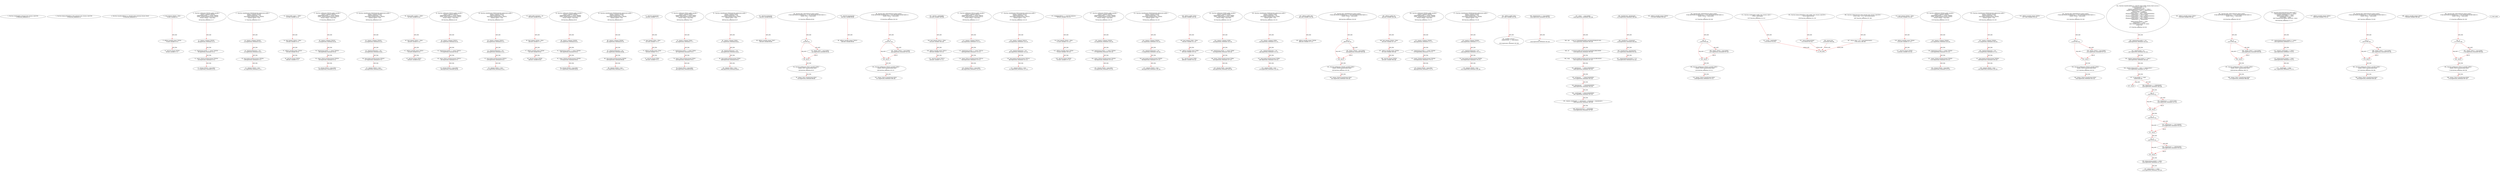 digraph  {
15 [label="2_ function totalSupply() external view returns (uint256);\n15-function_definition-3-3", method="totalSupply()", type_label=function_definition];
23 [label="3_ function balanceOf(address who) external view returns (uint256);\n23-function_definition-4-4", method="balanceOf(address who)", type_label=function_definition];
35 [label="4_ function transfer(address to, uint256 value) external returns (bool);\n35-function_definition-5-5", method="transfer(address to,uint256 value)", type_label=function_definition];
70 [label="8_ bool claimed_TOD26 = false;\n70-new_variable-9-9", method="", type_label=new_variable];
76 [label="9_ address payable owner_TOD26;\n76-new_variable-10-10", method="", type_label=new_variable];
80 [label="10_ uint256 reward_TOD26;\n80-new_variable-11-11", method="", type_label=new_variable];
84 [label="11_ function setReward_TOD26() public payable {\n        require (!claimed_TOD26);\n        require(msg.sender == owner_TOD26);\n        owner_TOD26.transfer(reward_TOD26);\n        reward_TOD26 = msg.value;\n    }\n84-function_definition-12-17", method="setReward_TOD26()", type_label=function_definition];
89 [label="12_ require (!claimed_TOD26);\n89-expression_statement-13-13", method="setReward_TOD26()", type_label=expression_statement];
95 [label="13_ require(msg.sender == owner_TOD26);\n95-expression_statement-14-14", method="setReward_TOD26()", type_label=expression_statement];
104 [label="14_ owner_TOD26.transfer(reward_TOD26);\n104-expression_statement-15-15", method="setReward_TOD26()", type_label=expression_statement];
111 [label="15_ reward_TOD26 = msg.value;\n111-expression_statement-16-16", method="setReward_TOD26()", type_label=expression_statement];
117 [label="17_ function claimReward_TOD26(uint256 submission) public {\n        require (!claimed_TOD26);\n        require(submission < 10);\n        msg.sender.transfer(reward_TOD26);\n        claimed_TOD26 = true;\n    }\n117-function_definition-18-23", method="claimReward_TOD26(uint256 submission)", type_label=function_definition];
125 [label="18_ require (!claimed_TOD26);\n125-expression_statement-19-19", method="claimReward_TOD26(uint256 submission)", type_label=expression_statement];
131 [label="19_ require(submission < 10);\n131-expression_statement-20-20", method="claimReward_TOD26(uint256 submission)", type_label=expression_statement];
138 [label="20_ msg.sender.transfer(reward_TOD26);\n138-expression_statement-21-21", method="claimReward_TOD26(uint256 submission)", type_label=expression_statement];
147 [label="21_ claimed_TOD26 = true;\n147-expression_statement-22-22", method="claimReward_TOD26(uint256 submission)", type_label=expression_statement];
152 [label="23_ string public name = \"PHO\";\n152-new_variable-24-24", method="", type_label=new_variable];
159 [label="24_ bool claimed_TOD20 = false;\n159-new_variable-25-25", method="", type_label=new_variable];
165 [label="25_ address payable owner_TOD20;\n165-new_variable-26-26", method="", type_label=new_variable];
169 [label="26_ uint256 reward_TOD20;\n169-new_variable-27-27", method="", type_label=new_variable];
173 [label="27_ function setReward_TOD20() public payable {\n        require (!claimed_TOD20);\n        require(msg.sender == owner_TOD20);\n        owner_TOD20.transfer(reward_TOD20);\n        reward_TOD20 = msg.value;\n    }\n173-function_definition-28-33", method="setReward_TOD20()", type_label=function_definition];
178 [label="28_ require (!claimed_TOD20);\n178-expression_statement-29-29", method="setReward_TOD20()", type_label=expression_statement];
184 [label="29_ require(msg.sender == owner_TOD20);\n184-expression_statement-30-30", method="setReward_TOD20()", type_label=expression_statement];
193 [label="30_ owner_TOD20.transfer(reward_TOD20);\n193-expression_statement-31-31", method="setReward_TOD20()", type_label=expression_statement];
200 [label="31_ reward_TOD20 = msg.value;\n200-expression_statement-32-32", method="setReward_TOD20()", type_label=expression_statement];
206 [label="33_ function claimReward_TOD20(uint256 submission) public {\n        require (!claimed_TOD20);\n        require(submission < 10);\n        msg.sender.transfer(reward_TOD20);\n        claimed_TOD20 = true;\n    }\n206-function_definition-34-39", method="claimReward_TOD20(uint256 submission)", type_label=function_definition];
214 [label="34_ require (!claimed_TOD20);\n214-expression_statement-35-35", method="claimReward_TOD20(uint256 submission)", type_label=expression_statement];
220 [label="35_ require(submission < 10);\n220-expression_statement-36-36", method="claimReward_TOD20(uint256 submission)", type_label=expression_statement];
227 [label="36_ msg.sender.transfer(reward_TOD20);\n227-expression_statement-37-37", method="claimReward_TOD20(uint256 submission)", type_label=expression_statement];
236 [label="37_ claimed_TOD20 = true;\n236-expression_statement-38-38", method="claimReward_TOD20(uint256 submission)", type_label=expression_statement];
241 [label="39_ string public symbol = \"PHO\";\n241-new_variable-40-40", method="", type_label=new_variable];
248 [label="40_ bool claimed_TOD32 = false;\n248-new_variable-41-41", method="", type_label=new_variable];
254 [label="41_ address payable owner_TOD32;\n254-new_variable-42-42", method="", type_label=new_variable];
258 [label="42_ uint256 reward_TOD32;\n258-new_variable-43-43", method="", type_label=new_variable];
262 [label="43_ function setReward_TOD32() public payable {\n        require (!claimed_TOD32);\n        require(msg.sender == owner_TOD32);\n        owner_TOD32.transfer(reward_TOD32);\n        reward_TOD32 = msg.value;\n    }\n262-function_definition-44-49", method="setReward_TOD32()", type_label=function_definition];
267 [label="44_ require (!claimed_TOD32);\n267-expression_statement-45-45", method="setReward_TOD32()", type_label=expression_statement];
273 [label="45_ require(msg.sender == owner_TOD32);\n273-expression_statement-46-46", method="setReward_TOD32()", type_label=expression_statement];
282 [label="46_ owner_TOD32.transfer(reward_TOD32);\n282-expression_statement-47-47", method="setReward_TOD32()", type_label=expression_statement];
289 [label="47_ reward_TOD32 = msg.value;\n289-expression_statement-48-48", method="setReward_TOD32()", type_label=expression_statement];
295 [label="49_ function claimReward_TOD32(uint256 submission) public {\n        require (!claimed_TOD32);\n        require(submission < 10);\n        msg.sender.transfer(reward_TOD32);\n        claimed_TOD32 = true;\n    }\n295-function_definition-50-55", method="claimReward_TOD32(uint256 submission)", type_label=function_definition];
303 [label="50_ require (!claimed_TOD32);\n303-expression_statement-51-51", method="claimReward_TOD32(uint256 submission)", type_label=expression_statement];
309 [label="51_ require(submission < 10);\n309-expression_statement-52-52", method="claimReward_TOD32(uint256 submission)", type_label=expression_statement];
316 [label="52_ msg.sender.transfer(reward_TOD32);\n316-expression_statement-53-53", method="claimReward_TOD32(uint256 submission)", type_label=expression_statement];
325 [label="53_ claimed_TOD32 = true;\n325-expression_statement-54-54", method="claimReward_TOD32(uint256 submission)", type_label=expression_statement];
330 [label="55_ uint8 public decimals = 18;\n330-new_variable-56-56", method="", type_label=new_variable];
336 [label="56_ bool claimed_TOD38 = false;\n336-new_variable-57-57", method="", type_label=new_variable];
342 [label="57_ address payable owner_TOD38;\n342-new_variable-58-58", method="", type_label=new_variable];
346 [label="58_ uint256 reward_TOD38;\n346-new_variable-59-59", method="", type_label=new_variable];
350 [label="59_ function setReward_TOD38() public payable {\n        require (!claimed_TOD38);\n        require(msg.sender == owner_TOD38);\n        owner_TOD38.transfer(reward_TOD38);\n        reward_TOD38 = msg.value;\n    }\n350-function_definition-60-65", method="setReward_TOD38()", type_label=function_definition];
355 [label="60_ require (!claimed_TOD38);\n355-expression_statement-61-61", method="setReward_TOD38()", type_label=expression_statement];
361 [label="61_ require(msg.sender == owner_TOD38);\n361-expression_statement-62-62", method="setReward_TOD38()", type_label=expression_statement];
370 [label="62_ owner_TOD38.transfer(reward_TOD38);\n370-expression_statement-63-63", method="setReward_TOD38()", type_label=expression_statement];
377 [label="63_ reward_TOD38 = msg.value;\n377-expression_statement-64-64", method="setReward_TOD38()", type_label=expression_statement];
383 [label="65_ function claimReward_TOD38(uint256 submission) public {\n        require (!claimed_TOD38);\n        require(submission < 10);\n        msg.sender.transfer(reward_TOD38);\n        claimed_TOD38 = true;\n    }\n383-function_definition-66-71", method="claimReward_TOD38(uint256 submission)", type_label=function_definition];
391 [label="66_ require (!claimed_TOD38);\n391-expression_statement-67-67", method="claimReward_TOD38(uint256 submission)", type_label=expression_statement];
397 [label="67_ require(submission < 10);\n397-expression_statement-68-68", method="claimReward_TOD38(uint256 submission)", type_label=expression_statement];
404 [label="68_ msg.sender.transfer(reward_TOD38);\n404-expression_statement-69-69", method="claimReward_TOD38(uint256 submission)", type_label=expression_statement];
413 [label="69_ claimed_TOD38 = true;\n413-expression_statement-70-70", method="claimReward_TOD38(uint256 submission)", type_label=expression_statement];
418 [label="71_ uint256 saleAmount;\n418-new_variable-72-72", method="", type_label=new_variable];
422 [label="72_ bool claimed_TOD4 = false;\n422-new_variable-73-73", method="", type_label=new_variable];
428 [label="73_ address payable owner_TOD4;\n428-new_variable-74-74", method="", type_label=new_variable];
432 [label="74_ uint256 reward_TOD4;\n432-new_variable-75-75", method="", type_label=new_variable];
436 [label="75_ function setReward_TOD4() public payable {\n        require (!claimed_TOD4);\n        require(msg.sender == owner_TOD4);\n        owner_TOD4.transfer(reward_TOD4);\n        reward_TOD4 = msg.value;\n    }\n436-function_definition-76-81", method="setReward_TOD4()", type_label=function_definition];
441 [label="76_ require (!claimed_TOD4);\n441-expression_statement-77-77", method="setReward_TOD4()", type_label=expression_statement];
447 [label="77_ require(msg.sender == owner_TOD4);\n447-expression_statement-78-78", method="setReward_TOD4()", type_label=expression_statement];
456 [label="78_ owner_TOD4.transfer(reward_TOD4);\n456-expression_statement-79-79", method="setReward_TOD4()", type_label=expression_statement];
463 [label="79_ reward_TOD4 = msg.value;\n463-expression_statement-80-80", method="setReward_TOD4()", type_label=expression_statement];
469 [label="81_ function claimReward_TOD4(uint256 submission) public {\n        require (!claimed_TOD4);\n        require(submission < 10);\n        msg.sender.transfer(reward_TOD4);\n        claimed_TOD4 = true;\n    }\n469-function_definition-82-87", method="claimReward_TOD4(uint256 submission)", type_label=function_definition];
477 [label="82_ require (!claimed_TOD4);\n477-expression_statement-83-83", method="claimReward_TOD4(uint256 submission)", type_label=expression_statement];
483 [label="83_ require(submission < 10);\n483-expression_statement-84-84", method="claimReward_TOD4(uint256 submission)", type_label=expression_statement];
490 [label="84_ msg.sender.transfer(reward_TOD4);\n490-expression_statement-85-85", method="claimReward_TOD4(uint256 submission)", type_label=expression_statement];
499 [label="85_ claimed_TOD4 = true;\n499-expression_statement-86-86", method="claimReward_TOD4(uint256 submission)", type_label=expression_statement];
504 [label="87_ uint256 evtAmount;\n504-new_variable-88-88", method="", type_label=new_variable];
508 [label="88_ address payable winner_TOD7;\n508-new_variable-89-89", method="", type_label=new_variable];
512 [label="89_ function play_TOD7(bytes32 guess) public{\n       if (keccak256(abi.encode(guess)) == keccak256(abi.encode('hello'))) {\n            winner_TOD7 = msg.sender;\n        }\n    }\n512-function_definition-90-94", method="play_TOD7(bytes32 guess)", type_label=function_definition];
520 [label="90_ if\n520-if-91-93", method="play_TOD7(bytes32 guess)", type_label=if];
2278 [label="90_ end_if", method="play_TOD7(bytes32 guess)", type_label=end_if];
542 [label="91_ winner_TOD7 = msg.sender;\n542-expression_statement-92-92", method="play_TOD7(bytes32 guess)", type_label=expression_statement];
548 [label="94_ function getReward_TOD7() payable public{\n       winner_TOD7.transfer(msg.value);\n    }\n548-function_definition-95-97", method="getReward_TOD7()", type_label=function_definition];
553 [label="95_ winner_TOD7.transfer(msg.value);\n553-expression_statement-96-96", method="getReward_TOD7()", type_label=expression_statement];
562 [label="97_ uint256 teamAmount;\n562-new_variable-98-98", method="", type_label=new_variable];
566 [label="98_ address payable winner_TOD23;\n566-new_variable-99-99", method="", type_label=new_variable];
570 [label="99_ function play_TOD23(bytes32 guess) public{\n       if (keccak256(abi.encode(guess)) == keccak256(abi.encode('hello'))) {\n            winner_TOD23 = msg.sender;\n        }\n    }\n570-function_definition-100-104", method="play_TOD23(bytes32 guess)", type_label=function_definition];
578 [label="100_ if\n578-if-101-103", method="play_TOD23(bytes32 guess)", type_label=if];
2336 [label="100_ end_if", method="play_TOD23(bytes32 guess)", type_label=end_if];
600 [label="101_ winner_TOD23 = msg.sender;\n600-expression_statement-102-102", method="play_TOD23(bytes32 guess)", type_label=expression_statement];
606 [label="104_ function getReward_TOD23() payable public{\n       winner_TOD23.transfer(msg.value);\n    }\n606-function_definition-105-107", method="getReward_TOD23()", type_label=function_definition];
611 [label="105_ winner_TOD23.transfer(msg.value);\n611-expression_statement-106-106", method="getReward_TOD23()", type_label=expression_statement];
620 [label="107_ uint256 _totalSupply;\n620-new_variable-108-108", method="", type_label=new_variable];
624 [label="108_ bool claimed_TOD14 = false;\n624-new_variable-109-109", method="", type_label=new_variable];
630 [label="109_ address payable owner_TOD14;\n630-new_variable-110-110", method="", type_label=new_variable];
634 [label="110_ uint256 reward_TOD14;\n634-new_variable-111-111", method="", type_label=new_variable];
638 [label="111_ function setReward_TOD14() public payable {\n        require (!claimed_TOD14);\n        require(msg.sender == owner_TOD14);\n        owner_TOD14.transfer(reward_TOD14);\n        reward_TOD14 = msg.value;\n    }\n638-function_definition-112-117", method="setReward_TOD14()", type_label=function_definition];
643 [label="112_ require (!claimed_TOD14);\n643-expression_statement-113-113", method="setReward_TOD14()", type_label=expression_statement];
649 [label="113_ require(msg.sender == owner_TOD14);\n649-expression_statement-114-114", method="setReward_TOD14()", type_label=expression_statement];
658 [label="114_ owner_TOD14.transfer(reward_TOD14);\n658-expression_statement-115-115", method="setReward_TOD14()", type_label=expression_statement];
665 [label="115_ reward_TOD14 = msg.value;\n665-expression_statement-116-116", method="setReward_TOD14()", type_label=expression_statement];
671 [label="117_ function claimReward_TOD14(uint256 submission) public {\n        require (!claimed_TOD14);\n        require(submission < 10);\n        msg.sender.transfer(reward_TOD14);\n        claimed_TOD14 = true;\n    }\n671-function_definition-118-123", method="claimReward_TOD14(uint256 submission)", type_label=function_definition];
679 [label="118_ require (!claimed_TOD14);\n679-expression_statement-119-119", method="claimReward_TOD14(uint256 submission)", type_label=expression_statement];
685 [label="119_ require(submission < 10);\n685-expression_statement-120-120", method="claimReward_TOD14(uint256 submission)", type_label=expression_statement];
692 [label="120_ msg.sender.transfer(reward_TOD14);\n692-expression_statement-121-121", method="claimReward_TOD14(uint256 submission)", type_label=expression_statement];
701 [label="121_ claimed_TOD14 = true;\n701-expression_statement-122-122", method="claimReward_TOD14(uint256 submission)", type_label=expression_statement];
706 [label="123_ mapping(address => uint256) balances;\n706-new_variable-124-124", method="", type_label=new_variable];
712 [label="124_ bool claimed_TOD30 = false;\n712-new_variable-125-125", method="", type_label=new_variable];
718 [label="125_ address payable owner_TOD30;\n718-new_variable-126-126", method="", type_label=new_variable];
722 [label="126_ uint256 reward_TOD30;\n722-new_variable-127-127", method="", type_label=new_variable];
726 [label="127_ function setReward_TOD30() public payable {\n        require (!claimed_TOD30);\n        require(msg.sender == owner_TOD30);\n        owner_TOD30.transfer(reward_TOD30);\n        reward_TOD30 = msg.value;\n    }\n726-function_definition-128-133", method="setReward_TOD30()", type_label=function_definition];
731 [label="128_ require (!claimed_TOD30);\n731-expression_statement-129-129", method="setReward_TOD30()", type_label=expression_statement];
737 [label="129_ require(msg.sender == owner_TOD30);\n737-expression_statement-130-130", method="setReward_TOD30()", type_label=expression_statement];
746 [label="130_ owner_TOD30.transfer(reward_TOD30);\n746-expression_statement-131-131", method="setReward_TOD30()", type_label=expression_statement];
753 [label="131_ reward_TOD30 = msg.value;\n753-expression_statement-132-132", method="setReward_TOD30()", type_label=expression_statement];
759 [label="133_ function claimReward_TOD30(uint256 submission) public {\n        require (!claimed_TOD30);\n        require(submission < 10);\n        msg.sender.transfer(reward_TOD30);\n        claimed_TOD30 = true;\n    }\n759-function_definition-134-139", method="claimReward_TOD30(uint256 submission)", type_label=function_definition];
767 [label="134_ require (!claimed_TOD30);\n767-expression_statement-135-135", method="claimReward_TOD30(uint256 submission)", type_label=expression_statement];
773 [label="135_ require(submission < 10);\n773-expression_statement-136-136", method="claimReward_TOD30(uint256 submission)", type_label=expression_statement];
780 [label="136_ msg.sender.transfer(reward_TOD30);\n780-expression_statement-137-137", method="claimReward_TOD30(uint256 submission)", type_label=expression_statement];
789 [label="137_ claimed_TOD30 = true;\n789-expression_statement-138-138", method="claimReward_TOD30(uint256 submission)", type_label=expression_statement];
794 [label="139_ address public owner;\n794-new_variable-140-140", method="", type_label=new_variable];
799 [label="140_ bool claimed_TOD8 = false;\n799-new_variable-141-141", method="", type_label=new_variable];
805 [label="141_ address payable owner_TOD8;\n805-new_variable-142-142", method="", type_label=new_variable];
809 [label="142_ uint256 reward_TOD8;\n809-new_variable-143-143", method="", type_label=new_variable];
813 [label="143_ function setReward_TOD8() public payable {\n        require (!claimed_TOD8);\n        require(msg.sender == owner_TOD8);\n        owner_TOD8.transfer(reward_TOD8);\n        reward_TOD8 = msg.value;\n    }\n813-function_definition-144-149", method="setReward_TOD8()", type_label=function_definition];
818 [label="144_ require (!claimed_TOD8);\n818-expression_statement-145-145", method="setReward_TOD8()", type_label=expression_statement];
824 [label="145_ require(msg.sender == owner_TOD8);\n824-expression_statement-146-146", method="setReward_TOD8()", type_label=expression_statement];
833 [label="146_ owner_TOD8.transfer(reward_TOD8);\n833-expression_statement-147-147", method="setReward_TOD8()", type_label=expression_statement];
840 [label="147_ reward_TOD8 = msg.value;\n840-expression_statement-148-148", method="setReward_TOD8()", type_label=expression_statement];
846 [label="149_ function claimReward_TOD8(uint256 submission) public {\n        require (!claimed_TOD8);\n        require(submission < 10);\n        msg.sender.transfer(reward_TOD8);\n        claimed_TOD8 = true;\n    }\n846-function_definition-150-155", method="claimReward_TOD8(uint256 submission)", type_label=function_definition];
854 [label="150_ require (!claimed_TOD8);\n854-expression_statement-151-151", method="claimReward_TOD8(uint256 submission)", type_label=expression_statement];
860 [label="151_ require(submission < 10);\n860-expression_statement-152-152", method="claimReward_TOD8(uint256 submission)", type_label=expression_statement];
867 [label="152_ msg.sender.transfer(reward_TOD8);\n867-expression_statement-153-153", method="claimReward_TOD8(uint256 submission)", type_label=expression_statement];
876 [label="153_ claimed_TOD8 = true;\n876-expression_statement-154-154", method="claimReward_TOD8(uint256 submission)", type_label=expression_statement];
881 [label="155_ address public sale;\n881-new_variable-156-156", method="", type_label=new_variable];
886 [label="156_ address payable winner_TOD39;\n886-new_variable-157-157", method="", type_label=new_variable];
890 [label="157_ function play_TOD39(bytes32 guess) public{\n       if (keccak256(abi.encode(guess)) == keccak256(abi.encode('hello'))) {\n            winner_TOD39 = msg.sender;\n        }\n    }\n890-function_definition-158-162", method="play_TOD39(bytes32 guess)", type_label=function_definition];
898 [label="158_ if\n898-if-159-161", method="play_TOD39(bytes32 guess)", type_label=if];
2656 [label="158_ end_if", method="play_TOD39(bytes32 guess)", type_label=end_if];
920 [label="159_ winner_TOD39 = msg.sender;\n920-expression_statement-160-160", method="play_TOD39(bytes32 guess)", type_label=expression_statement];
926 [label="162_ function getReward_TOD39() payable public{\n       winner_TOD39.transfer(msg.value);\n    }\n926-function_definition-163-165", method="getReward_TOD39()", type_label=function_definition];
931 [label="163_ winner_TOD39.transfer(msg.value);\n931-expression_statement-164-164", method="getReward_TOD39()", type_label=expression_statement];
940 [label="165_ address public evt;\n940-new_variable-166-166", method="", type_label=new_variable];
945 [label="166_ bool claimed_TOD36 = false;\n945-new_variable-167-167", method="", type_label=new_variable];
951 [label="167_ address payable owner_TOD36;\n951-new_variable-168-168", method="", type_label=new_variable];
955 [label="168_ uint256 reward_TOD36;\n955-new_variable-169-169", method="", type_label=new_variable];
959 [label="169_ function setReward_TOD36() public payable {\n        require (!claimed_TOD36);\n        require(msg.sender == owner_TOD36);\n        owner_TOD36.transfer(reward_TOD36);\n        reward_TOD36 = msg.value;\n    }\n959-function_definition-170-175", method="setReward_TOD36()", type_label=function_definition];
964 [label="170_ require (!claimed_TOD36);\n964-expression_statement-171-171", method="setReward_TOD36()", type_label=expression_statement];
970 [label="171_ require(msg.sender == owner_TOD36);\n970-expression_statement-172-172", method="setReward_TOD36()", type_label=expression_statement];
979 [label="172_ owner_TOD36.transfer(reward_TOD36);\n979-expression_statement-173-173", method="setReward_TOD36()", type_label=expression_statement];
986 [label="173_ reward_TOD36 = msg.value;\n986-expression_statement-174-174", method="setReward_TOD36()", type_label=expression_statement];
992 [label="175_ function claimReward_TOD36(uint256 submission) public {\n        require (!claimed_TOD36);\n        require(submission < 10);\n        msg.sender.transfer(reward_TOD36);\n        claimed_TOD36 = true;\n    }\n992-function_definition-176-181", method="claimReward_TOD36(uint256 submission)", type_label=function_definition];
1000 [label="176_ require (!claimed_TOD36);\n1000-expression_statement-177-177", method="claimReward_TOD36(uint256 submission)", type_label=expression_statement];
1006 [label="177_ require(submission < 10);\n1006-expression_statement-178-178", method="claimReward_TOD36(uint256 submission)", type_label=expression_statement];
1013 [label="178_ msg.sender.transfer(reward_TOD36);\n1013-expression_statement-179-179", method="claimReward_TOD36(uint256 submission)", type_label=expression_statement];
1022 [label="179_ claimed_TOD36 = true;\n1022-expression_statement-180-180", method="claimReward_TOD36(uint256 submission)", type_label=expression_statement];
1027 [label="181_ address public team;\n1027-new_variable-182-182", method="", type_label=new_variable];
1032 [label="182_ modifier isOwner {\n        require(owner == msg.sender);\n        _;\n    }\n1032-expression_statement-183-186", method="", type_label=expression_statement];
1035 [label="183_ require(owner == msg.sender);\n1035-expression_statement-184-184", method="", type_label=expression_statement];
1044 [label="184_ _;\n1044-expression_statement-185-185", method="", type_label=expression_statement];
1048 [label="187_ owner   = msg.sender;\n1048-expression_statement-188-188", method="", type_label=expression_statement];
1054 [label="188_ sale    = 0x071F73f4D0befd4406901AACE6D5FFD6D297c561;\n1054-expression_statement-189-189", method="", type_label=expression_statement];
1058 [label="189_ evt     = 0x76535ca5BF1d33434A302e5A464Df433BB1F80F6;\n1058-expression_statement-190-190", method="", type_label=expression_statement];
1062 [label="190_ team    = 0xD7EC5D8697e4c83Dc33D781d19dc2910fB165D5C;\n1062-expression_statement-191-191", method="", type_label=expression_statement];
1066 [label="191_ saleAmount    = toWei(1000000000);\n1066-expression_statement-192-192", method="", type_label=expression_statement];
1073 [label="192_ evtAmount     = toWei(200000000);\n1073-expression_statement-193-193", method="", type_label=expression_statement];
1080 [label="193_ teamAmount    = toWei(800000000);\n1080-expression_statement-194-194", method="", type_label=expression_statement];
1087 [label="194_ _totalSupply  = toWei(2000000000);\n1087-expression_statement-195-195", method="", type_label=expression_statement];
1094 [label="195_ require(_totalSupply == saleAmount + evtAmount + teamAmount );\n1094-expression_statement-196-196", method="", type_label=expression_statement];
1105 [label="196_ balances[owner] = _totalSupply;\n1105-expression_statement-197-197", method="", type_label=expression_statement];
1123 [label="198_ transfer(sale, saleAmount);\n1123-expression_statement-199-199", method="", type_label=expression_statement];
1130 [label="199_ transfer(evt, evtAmount);\n1130-expression_statement-200-200", method="", type_label=expression_statement];
1137 [label="200_ transfer(team, teamAmount);\n1137-expression_statement-201-201", method="", type_label=expression_statement];
1144 [label="201_ require(balances[owner] == 0);\n1144-expression_statement-202-202", method="", type_label=expression_statement];
1153 [label="203_ address payable winner_TOD35;\n1153-new_variable-204-204", method="", type_label=new_variable];
1157 [label="204_ function play_TOD35(bytes32 guess) public{\n       if (keccak256(abi.encode(guess)) == keccak256(abi.encode('hello'))) {\n            winner_TOD35 = msg.sender;\n        }\n    }\n1157-function_definition-205-209", method="play_TOD35(bytes32 guess)", type_label=function_definition];
1165 [label="205_ if\n1165-if-206-208", method="play_TOD35(bytes32 guess)", type_label=if];
2923 [label="205_ end_if", method="play_TOD35(bytes32 guess)", type_label=end_if];
1187 [label="206_ winner_TOD35 = msg.sender;\n1187-expression_statement-207-207", method="play_TOD35(bytes32 guess)", type_label=expression_statement];
1193 [label="209_ function getReward_TOD35() payable public{\n       winner_TOD35.transfer(msg.value);\n    }\n1193-function_definition-210-212", method="getReward_TOD35()", type_label=function_definition];
1198 [label="210_ winner_TOD35.transfer(msg.value);\n1198-expression_statement-211-211", method="getReward_TOD35()", type_label=expression_statement];
1207 [label="212_ function totalSupply() public view returns (uint) {\n        return _totalSupply;\n    }\n1207-function_definition-213-215", method="totalSupply()", type_label=function_definition];
1216 [label="213_ return _totalSupply;\n1216-return-214-214", method="totalSupply()", type_label=return];
1218 [label="215_ bool claimed_TOD40 = false;\n1218-new_variable-216-216", method="", type_label=new_variable];
1224 [label="216_ address payable owner_TOD40;\n1224-new_variable-217-217", method="", type_label=new_variable];
1228 [label="217_ uint256 reward_TOD40;\n1228-new_variable-218-218", method="", type_label=new_variable];
1232 [label="218_ function setReward_TOD40() public payable {\n        require (!claimed_TOD40);\n        require(msg.sender == owner_TOD40);\n        owner_TOD40.transfer(reward_TOD40);\n        reward_TOD40 = msg.value;\n    }\n1232-function_definition-219-224", method="setReward_TOD40()", type_label=function_definition];
1237 [label="219_ require (!claimed_TOD40);\n1237-expression_statement-220-220", method="setReward_TOD40()", type_label=expression_statement];
1243 [label="220_ require(msg.sender == owner_TOD40);\n1243-expression_statement-221-221", method="setReward_TOD40()", type_label=expression_statement];
1252 [label="221_ owner_TOD40.transfer(reward_TOD40);\n1252-expression_statement-222-222", method="setReward_TOD40()", type_label=expression_statement];
1259 [label="222_ reward_TOD40 = msg.value;\n1259-expression_statement-223-223", method="setReward_TOD40()", type_label=expression_statement];
1265 [label="224_ function claimReward_TOD40(uint256 submission) public {\n        require (!claimed_TOD40);\n        require(submission < 10);\n        msg.sender.transfer(reward_TOD40);\n        claimed_TOD40 = true;\n    }\n1265-function_definition-225-230", method="claimReward_TOD40(uint256 submission)", type_label=function_definition];
1273 [label="225_ require (!claimed_TOD40);\n1273-expression_statement-226-226", method="claimReward_TOD40(uint256 submission)", type_label=expression_statement];
1279 [label="226_ require(submission < 10);\n1279-expression_statement-227-227", method="claimReward_TOD40(uint256 submission)", type_label=expression_statement];
1286 [label="227_ msg.sender.transfer(reward_TOD40);\n1286-expression_statement-228-228", method="claimReward_TOD40(uint256 submission)", type_label=expression_statement];
1295 [label="228_ claimed_TOD40 = true;\n1295-expression_statement-229-229", method="claimReward_TOD40(uint256 submission)", type_label=expression_statement];
1300 [label="230_ function balanceOf(address who) public view returns (uint256) {\n        return balances[who];\n    }\n1300-function_definition-231-233", method="balanceOf(address who)", type_label=function_definition];
1313 [label="231_ return balances[who];\n1313-return-232-232", method="balanceOf(address who)", type_label=return];
1317 [label="233_ address payable winner_TOD33;\n1317-new_variable-234-234", method="", type_label=new_variable];
1321 [label="234_ function play_TOD33(bytes32 guess) public{\n       if (keccak256(abi.encode(guess)) == keccak256(abi.encode('hello'))) {\n            winner_TOD33 = msg.sender;\n        }\n    }\n1321-function_definition-235-239", method="play_TOD33(bytes32 guess)", type_label=function_definition];
1329 [label="235_ if\n1329-if-236-238", method="play_TOD33(bytes32 guess)", type_label=if];
3087 [label="235_ end_if", method="play_TOD33(bytes32 guess)", type_label=end_if];
1351 [label="236_ winner_TOD33 = msg.sender;\n1351-expression_statement-237-237", method="play_TOD33(bytes32 guess)", type_label=expression_statement];
1357 [label="239_ function getReward_TOD33() payable public{\n       winner_TOD33.transfer(msg.value);\n    }\n1357-function_definition-240-242", method="getReward_TOD33()", type_label=function_definition];
1362 [label="240_ winner_TOD33.transfer(msg.value);\n1362-expression_statement-241-241", method="getReward_TOD33()", type_label=expression_statement];
1371 [label="242_ function transfer(address to, uint256 value) public returns (bool success) {\n        require(msg.sender != to);\n        require(value > 0);\n        require( balances[msg.sender] >= value );\n        require( balances[to] + value >= balances[to] );\n        if(msg.sender == team) {\n            require(now >= 1589036400);      \n            if(balances[msg.sender] - value < toWei(600000000))\n                require(now >= 1620572400);      \n            if(balances[msg.sender] - value < toWei(400000000))\n                require(now >= 1652108400);      \n            if(balances[msg.sender] - value < toWei(200000000))\n                require(now >= 1683644400);      \n        }\n        balances[msg.sender] -= value;\n        balances[to] += value;\n        emit Transfer(msg.sender, to, value);\n        return true;\n    }\n1371-function_definition-243-261", method="transfer(address to,uint256 value)", type_label=function_definition];
1388 [label="243_ require(msg.sender != to);\n1388-expression_statement-244-244", method="transfer(address to,uint256 value)", type_label=expression_statement];
1397 [label="244_ require(value > 0);\n1397-expression_statement-245-245", method="transfer(address to,uint256 value)", type_label=expression_statement];
1404 [label="245_ require( balances[msg.sender] >= value );\n1404-expression_statement-246-246", method="transfer(address to,uint256 value)", type_label=expression_statement];
1415 [label="246_ require( balances[to] + value >= balances[to] );\n1415-expression_statement-247-247", method="transfer(address to,uint256 value)", type_label=expression_statement];
1428 [label="247_ if_msg.sender == team\n1428-if-248-256", method="transfer(address to,uint256 value)", type_label=if];
3186 [label="247_ end_if", method="transfer(address to,uint256 value)", type_label=end_if];
1435 [label="248_ require(now >= 1589036400);\n1435-expression_statement-249-249", method="transfer(address to,uint256 value)", type_label=expression_statement];
1442 [label="249_ if\n1442-if-250-251", method="transfer(address to,uint256 value)", type_label=if];
3200 [label="249_ end_if", method="transfer(address to,uint256 value)", type_label=end_if];
1455 [label="250_ require(now >= 1620572400);\n1455-expression_statement-251-251", method="transfer(address to,uint256 value)", type_label=expression_statement];
1462 [label="251_ if\n1462-if-252-253", method="transfer(address to,uint256 value)", type_label=if];
3220 [label="251_ end_if", method="transfer(address to,uint256 value)", type_label=end_if];
1475 [label="252_ require(now >= 1652108400);\n1475-expression_statement-253-253", method="transfer(address to,uint256 value)", type_label=expression_statement];
1482 [label="253_ if\n1482-if-254-255", method="transfer(address to,uint256 value)", type_label=if];
3240 [label="253_ end_if", method="transfer(address to,uint256 value)", type_label=end_if];
1495 [label="254_ require(now >= 1683644400);\n1495-expression_statement-255-255", method="transfer(address to,uint256 value)", type_label=expression_statement];
1502 [label="256_ balances[msg.sender] -= value;\n1502-expression_statement-257-257", method="transfer(address to,uint256 value)", type_label=expression_statement];
1510 [label="257_ balances[to] += value;\n1510-expression_statement-258-258", method="transfer(address to,uint256 value)", type_label=expression_statement];
1526 [label="259_ return true;\n1526-return-260-260", method="transfer(address to,uint256 value)", type_label=return];
1529 [label="261_ address payable winner_TOD27;\n1529-new_variable-262-262", method="", type_label=new_variable];
1533 [label="262_ function play_TOD27(bytes32 guess) public{\n       if (keccak256(abi.encode(guess)) == keccak256(abi.encode('hello'))) {\n            winner_TOD27 = msg.sender;\n        }\n    }\n1533-function_definition-263-267", method="play_TOD27(bytes32 guess)", type_label=function_definition];
1541 [label="263_ if\n1541-if-264-266", method="play_TOD27(bytes32 guess)", type_label=if];
3299 [label="263_ end_if", method="play_TOD27(bytes32 guess)", type_label=end_if];
1563 [label="264_ winner_TOD27 = msg.sender;\n1563-expression_statement-265-265", method="play_TOD27(bytes32 guess)", type_label=expression_statement];
1569 [label="267_ function getReward_TOD27() payable public{\n       winner_TOD27.transfer(msg.value);\n    }\n1569-function_definition-268-270", method="getReward_TOD27()", type_label=function_definition];
1574 [label="268_ winner_TOD27.transfer(msg.value);\n1574-expression_statement-269-269", method="getReward_TOD27()", type_label=expression_statement];
1583 [label="270_ function burnCoins(uint256 value) public {\n        require(balances[msg.sender] >= value);\n        require(_totalSupply >= value);\n        balances[msg.sender] -= value;\n        _totalSupply -= value;\n        emit Transfer(msg.sender, address(0), value);\n    }\n1583-function_definition-271-277", method="burnCoins(uint256 value)", type_label=function_definition];
1591 [label="271_ require(balances[msg.sender] >= value);\n1591-expression_statement-272-272", method="burnCoins(uint256 value)", type_label=expression_statement];
1602 [label="272_ require(_totalSupply >= value);\n1602-expression_statement-273-273", method="burnCoins(uint256 value)", type_label=expression_statement];
1609 [label="273_ balances[msg.sender] -= value;\n1609-expression_statement-274-274", method="burnCoins(uint256 value)", type_label=expression_statement];
1617 [label="274_ _totalSupply -= value;\n1617-expression_statement-275-275", method="burnCoins(uint256 value)", type_label=expression_statement];
1633 [label="277_ address payable winner_TOD31;\n1633-new_variable-278-278", method="", type_label=new_variable];
1637 [label="278_ function play_TOD31(bytes32 guess) public{\n       if (keccak256(abi.encode(guess)) == keccak256(abi.encode('hello'))) {\n            winner_TOD31 = msg.sender;\n        }\n    }\n1637-function_definition-279-283", method="play_TOD31(bytes32 guess)", type_label=function_definition];
1645 [label="279_ if\n1645-if-280-282", method="play_TOD31(bytes32 guess)", type_label=if];
3403 [label="279_ end_if", method="play_TOD31(bytes32 guess)", type_label=end_if];
1667 [label="280_ winner_TOD31 = msg.sender;\n1667-expression_statement-281-281", method="play_TOD31(bytes32 guess)", type_label=expression_statement];
1673 [label="283_ function getReward_TOD31() payable public{\n       winner_TOD31.transfer(msg.value);\n    }\n1673-function_definition-284-286", method="getReward_TOD31()", type_label=function_definition];
1678 [label="284_ winner_TOD31.transfer(msg.value);\n1678-expression_statement-285-285", method="getReward_TOD31()", type_label=expression_statement];
1687 [label="286_ function toWei(uint256 value) private view returns (uint256) {\n        return value * (10 ** uint256(decimals));\n    }\n1687-function_definition-287-289", method="toWei(uint256 value)", type_label=function_definition];
1700 [label="287_ return value * (10 ** uint256(decimals));\n1700-return-288-288", method="toWei(uint256 value)", type_label=return];
1709 [label="289_ address payable winner_TOD13;\n1709-new_variable-290-290", method="", type_label=new_variable];
1713 [label="290_ function play_TOD13(bytes32 guess) public{\n       if (keccak256(abi.encode(guess)) == keccak256(abi.encode('hello'))) {\n            winner_TOD13 = msg.sender;\n        }\n    }\n1713-function_definition-291-295", method="play_TOD13(bytes32 guess)", type_label=function_definition];
1721 [label="291_ if\n1721-if-292-294", method="play_TOD13(bytes32 guess)", type_label=if];
3479 [label="291_ end_if", method="play_TOD13(bytes32 guess)", type_label=end_if];
1743 [label="292_ winner_TOD13 = msg.sender;\n1743-expression_statement-293-293", method="play_TOD13(bytes32 guess)", type_label=expression_statement];
1749 [label="295_ function getReward_TOD13() payable public{\n       winner_TOD13.transfer(msg.value);\n    }\n1749-function_definition-296-298", method="getReward_TOD13()", type_label=function_definition];
1754 [label="296_ winner_TOD13.transfer(msg.value);\n1754-expression_statement-297-297", method="getReward_TOD13()", type_label=expression_statement];
1 [label="0_ start_node", method="", type_label=start];
2 [label="0_ exit_node", method="", type_label=exit];
70 -> 76  [color=red, controlflow_type=next_line, edge_type=CFG_edge, key=0, label=next_line];
76 -> 80  [color=red, controlflow_type=next_line, edge_type=CFG_edge, key=0, label=next_line];
84 -> 89  [color=red, controlflow_type=next_line, edge_type=CFG_edge, key=0, label=next_line];
89 -> 95  [color=red, controlflow_type=next_line, edge_type=CFG_edge, key=0, label=next_line];
95 -> 104  [color=red, controlflow_type=next_line, edge_type=CFG_edge, key=0, label=next_line];
104 -> 111  [color=red, controlflow_type=next_line, edge_type=CFG_edge, key=0, label=next_line];
117 -> 125  [color=red, controlflow_type=next_line, edge_type=CFG_edge, key=0, label=next_line];
125 -> 131  [color=red, controlflow_type=next_line, edge_type=CFG_edge, key=0, label=next_line];
131 -> 138  [color=red, controlflow_type=next_line, edge_type=CFG_edge, key=0, label=next_line];
138 -> 147  [color=red, controlflow_type=next_line, edge_type=CFG_edge, key=0, label=next_line];
152 -> 159  [color=red, controlflow_type=next_line, edge_type=CFG_edge, key=0, label=next_line];
159 -> 165  [color=red, controlflow_type=next_line, edge_type=CFG_edge, key=0, label=next_line];
165 -> 169  [color=red, controlflow_type=next_line, edge_type=CFG_edge, key=0, label=next_line];
173 -> 178  [color=red, controlflow_type=next_line, edge_type=CFG_edge, key=0, label=next_line];
178 -> 184  [color=red, controlflow_type=next_line, edge_type=CFG_edge, key=0, label=next_line];
184 -> 193  [color=red, controlflow_type=next_line, edge_type=CFG_edge, key=0, label=next_line];
193 -> 200  [color=red, controlflow_type=next_line, edge_type=CFG_edge, key=0, label=next_line];
206 -> 214  [color=red, controlflow_type=next_line, edge_type=CFG_edge, key=0, label=next_line];
214 -> 220  [color=red, controlflow_type=next_line, edge_type=CFG_edge, key=0, label=next_line];
220 -> 227  [color=red, controlflow_type=next_line, edge_type=CFG_edge, key=0, label=next_line];
227 -> 236  [color=red, controlflow_type=next_line, edge_type=CFG_edge, key=0, label=next_line];
241 -> 248  [color=red, controlflow_type=next_line, edge_type=CFG_edge, key=0, label=next_line];
248 -> 254  [color=red, controlflow_type=next_line, edge_type=CFG_edge, key=0, label=next_line];
254 -> 258  [color=red, controlflow_type=next_line, edge_type=CFG_edge, key=0, label=next_line];
262 -> 267  [color=red, controlflow_type=next_line, edge_type=CFG_edge, key=0, label=next_line];
267 -> 273  [color=red, controlflow_type=next_line, edge_type=CFG_edge, key=0, label=next_line];
273 -> 282  [color=red, controlflow_type=next_line, edge_type=CFG_edge, key=0, label=next_line];
282 -> 289  [color=red, controlflow_type=next_line, edge_type=CFG_edge, key=0, label=next_line];
295 -> 303  [color=red, controlflow_type=next_line, edge_type=CFG_edge, key=0, label=next_line];
303 -> 309  [color=red, controlflow_type=next_line, edge_type=CFG_edge, key=0, label=next_line];
309 -> 316  [color=red, controlflow_type=next_line, edge_type=CFG_edge, key=0, label=next_line];
316 -> 325  [color=red, controlflow_type=next_line, edge_type=CFG_edge, key=0, label=next_line];
330 -> 336  [color=red, controlflow_type=next_line, edge_type=CFG_edge, key=0, label=next_line];
336 -> 342  [color=red, controlflow_type=next_line, edge_type=CFG_edge, key=0, label=next_line];
342 -> 346  [color=red, controlflow_type=next_line, edge_type=CFG_edge, key=0, label=next_line];
350 -> 355  [color=red, controlflow_type=next_line, edge_type=CFG_edge, key=0, label=next_line];
355 -> 361  [color=red, controlflow_type=next_line, edge_type=CFG_edge, key=0, label=next_line];
361 -> 370  [color=red, controlflow_type=next_line, edge_type=CFG_edge, key=0, label=next_line];
370 -> 377  [color=red, controlflow_type=next_line, edge_type=CFG_edge, key=0, label=next_line];
383 -> 391  [color=red, controlflow_type=next_line, edge_type=CFG_edge, key=0, label=next_line];
391 -> 397  [color=red, controlflow_type=next_line, edge_type=CFG_edge, key=0, label=next_line];
397 -> 404  [color=red, controlflow_type=next_line, edge_type=CFG_edge, key=0, label=next_line];
404 -> 413  [color=red, controlflow_type=next_line, edge_type=CFG_edge, key=0, label=next_line];
418 -> 422  [color=red, controlflow_type=next_line, edge_type=CFG_edge, key=0, label=next_line];
422 -> 428  [color=red, controlflow_type=next_line, edge_type=CFG_edge, key=0, label=next_line];
428 -> 432  [color=red, controlflow_type=next_line, edge_type=CFG_edge, key=0, label=next_line];
436 -> 441  [color=red, controlflow_type=next_line, edge_type=CFG_edge, key=0, label=next_line];
441 -> 447  [color=red, controlflow_type=next_line, edge_type=CFG_edge, key=0, label=next_line];
447 -> 456  [color=red, controlflow_type=next_line, edge_type=CFG_edge, key=0, label=next_line];
456 -> 463  [color=red, controlflow_type=next_line, edge_type=CFG_edge, key=0, label=next_line];
469 -> 477  [color=red, controlflow_type=next_line, edge_type=CFG_edge, key=0, label=next_line];
477 -> 483  [color=red, controlflow_type=next_line, edge_type=CFG_edge, key=0, label=next_line];
483 -> 490  [color=red, controlflow_type=next_line, edge_type=CFG_edge, key=0, label=next_line];
490 -> 499  [color=red, controlflow_type=next_line, edge_type=CFG_edge, key=0, label=next_line];
504 -> 508  [color=red, controlflow_type=next_line, edge_type=CFG_edge, key=0, label=next_line];
512 -> 520  [color=red, controlflow_type=next_line, edge_type=CFG_edge, key=0, label=next_line];
520 -> 542  [color=red, controlflow_type=pos_next, edge_type=CFG_edge, key=0, label=pos_next];
520 -> 2278  [color=red, controlflow_type=neg_next, edge_type=CFG_edge, key=0, label=neg_next];
2278 -> 548  [color=red, controlflow_type=next_line, edge_type=CFG_edge, key=0, label=next_line];
542 -> 2278  [color=red, controlflow_type=end_if, edge_type=CFG_edge, key=0, label=end_if];
548 -> 553  [color=red, controlflow_type=next_line, edge_type=CFG_edge, key=0, label=next_line];
562 -> 566  [color=red, controlflow_type=next_line, edge_type=CFG_edge, key=0, label=next_line];
570 -> 578  [color=red, controlflow_type=next_line, edge_type=CFG_edge, key=0, label=next_line];
578 -> 600  [color=red, controlflow_type=pos_next, edge_type=CFG_edge, key=0, label=pos_next];
578 -> 2336  [color=red, controlflow_type=neg_next, edge_type=CFG_edge, key=0, label=neg_next];
2336 -> 606  [color=red, controlflow_type=next_line, edge_type=CFG_edge, key=0, label=next_line];
600 -> 2336  [color=red, controlflow_type=end_if, edge_type=CFG_edge, key=0, label=end_if];
606 -> 611  [color=red, controlflow_type=next_line, edge_type=CFG_edge, key=0, label=next_line];
620 -> 624  [color=red, controlflow_type=next_line, edge_type=CFG_edge, key=0, label=next_line];
624 -> 630  [color=red, controlflow_type=next_line, edge_type=CFG_edge, key=0, label=next_line];
630 -> 634  [color=red, controlflow_type=next_line, edge_type=CFG_edge, key=0, label=next_line];
638 -> 643  [color=red, controlflow_type=next_line, edge_type=CFG_edge, key=0, label=next_line];
643 -> 649  [color=red, controlflow_type=next_line, edge_type=CFG_edge, key=0, label=next_line];
649 -> 658  [color=red, controlflow_type=next_line, edge_type=CFG_edge, key=0, label=next_line];
658 -> 665  [color=red, controlflow_type=next_line, edge_type=CFG_edge, key=0, label=next_line];
671 -> 679  [color=red, controlflow_type=next_line, edge_type=CFG_edge, key=0, label=next_line];
679 -> 685  [color=red, controlflow_type=next_line, edge_type=CFG_edge, key=0, label=next_line];
685 -> 692  [color=red, controlflow_type=next_line, edge_type=CFG_edge, key=0, label=next_line];
692 -> 701  [color=red, controlflow_type=next_line, edge_type=CFG_edge, key=0, label=next_line];
706 -> 712  [color=red, controlflow_type=next_line, edge_type=CFG_edge, key=0, label=next_line];
712 -> 718  [color=red, controlflow_type=next_line, edge_type=CFG_edge, key=0, label=next_line];
718 -> 722  [color=red, controlflow_type=next_line, edge_type=CFG_edge, key=0, label=next_line];
726 -> 731  [color=red, controlflow_type=next_line, edge_type=CFG_edge, key=0, label=next_line];
731 -> 737  [color=red, controlflow_type=next_line, edge_type=CFG_edge, key=0, label=next_line];
737 -> 746  [color=red, controlflow_type=next_line, edge_type=CFG_edge, key=0, label=next_line];
746 -> 753  [color=red, controlflow_type=next_line, edge_type=CFG_edge, key=0, label=next_line];
759 -> 767  [color=red, controlflow_type=next_line, edge_type=CFG_edge, key=0, label=next_line];
767 -> 773  [color=red, controlflow_type=next_line, edge_type=CFG_edge, key=0, label=next_line];
773 -> 780  [color=red, controlflow_type=next_line, edge_type=CFG_edge, key=0, label=next_line];
780 -> 789  [color=red, controlflow_type=next_line, edge_type=CFG_edge, key=0, label=next_line];
794 -> 799  [color=red, controlflow_type=next_line, edge_type=CFG_edge, key=0, label=next_line];
799 -> 805  [color=red, controlflow_type=next_line, edge_type=CFG_edge, key=0, label=next_line];
805 -> 809  [color=red, controlflow_type=next_line, edge_type=CFG_edge, key=0, label=next_line];
813 -> 818  [color=red, controlflow_type=next_line, edge_type=CFG_edge, key=0, label=next_line];
818 -> 824  [color=red, controlflow_type=next_line, edge_type=CFG_edge, key=0, label=next_line];
824 -> 833  [color=red, controlflow_type=next_line, edge_type=CFG_edge, key=0, label=next_line];
833 -> 840  [color=red, controlflow_type=next_line, edge_type=CFG_edge, key=0, label=next_line];
846 -> 854  [color=red, controlflow_type=next_line, edge_type=CFG_edge, key=0, label=next_line];
854 -> 860  [color=red, controlflow_type=next_line, edge_type=CFG_edge, key=0, label=next_line];
860 -> 867  [color=red, controlflow_type=next_line, edge_type=CFG_edge, key=0, label=next_line];
867 -> 876  [color=red, controlflow_type=next_line, edge_type=CFG_edge, key=0, label=next_line];
881 -> 886  [color=red, controlflow_type=next_line, edge_type=CFG_edge, key=0, label=next_line];
890 -> 898  [color=red, controlflow_type=next_line, edge_type=CFG_edge, key=0, label=next_line];
898 -> 920  [color=red, controlflow_type=pos_next, edge_type=CFG_edge, key=0, label=pos_next];
898 -> 2656  [color=red, controlflow_type=neg_next, edge_type=CFG_edge, key=0, label=neg_next];
2656 -> 926  [color=red, controlflow_type=next_line, edge_type=CFG_edge, key=0, label=next_line];
920 -> 2656  [color=red, controlflow_type=end_if, edge_type=CFG_edge, key=0, label=end_if];
926 -> 931  [color=red, controlflow_type=next_line, edge_type=CFG_edge, key=0, label=next_line];
940 -> 945  [color=red, controlflow_type=next_line, edge_type=CFG_edge, key=0, label=next_line];
945 -> 951  [color=red, controlflow_type=next_line, edge_type=CFG_edge, key=0, label=next_line];
951 -> 955  [color=red, controlflow_type=next_line, edge_type=CFG_edge, key=0, label=next_line];
959 -> 964  [color=red, controlflow_type=next_line, edge_type=CFG_edge, key=0, label=next_line];
964 -> 970  [color=red, controlflow_type=next_line, edge_type=CFG_edge, key=0, label=next_line];
970 -> 979  [color=red, controlflow_type=next_line, edge_type=CFG_edge, key=0, label=next_line];
979 -> 986  [color=red, controlflow_type=next_line, edge_type=CFG_edge, key=0, label=next_line];
992 -> 1000  [color=red, controlflow_type=next_line, edge_type=CFG_edge, key=0, label=next_line];
1000 -> 1006  [color=red, controlflow_type=next_line, edge_type=CFG_edge, key=0, label=next_line];
1006 -> 1013  [color=red, controlflow_type=next_line, edge_type=CFG_edge, key=0, label=next_line];
1013 -> 1022  [color=red, controlflow_type=next_line, edge_type=CFG_edge, key=0, label=next_line];
1027 -> 1032  [color=red, controlflow_type=next_line, edge_type=CFG_edge, key=0, label=next_line];
1035 -> 1044  [color=red, controlflow_type=next_line, edge_type=CFG_edge, key=0, label=next_line];
1048 -> 1054  [color=red, controlflow_type=next_line, edge_type=CFG_edge, key=0, label=next_line];
1054 -> 1058  [color=red, controlflow_type=next_line, edge_type=CFG_edge, key=0, label=next_line];
1058 -> 1062  [color=red, controlflow_type=next_line, edge_type=CFG_edge, key=0, label=next_line];
1062 -> 1066  [color=red, controlflow_type=next_line, edge_type=CFG_edge, key=0, label=next_line];
1066 -> 1073  [color=red, controlflow_type=next_line, edge_type=CFG_edge, key=0, label=next_line];
1073 -> 1080  [color=red, controlflow_type=next_line, edge_type=CFG_edge, key=0, label=next_line];
1080 -> 1087  [color=red, controlflow_type=next_line, edge_type=CFG_edge, key=0, label=next_line];
1087 -> 1094  [color=red, controlflow_type=next_line, edge_type=CFG_edge, key=0, label=next_line];
1094 -> 1105  [color=red, controlflow_type=next_line, edge_type=CFG_edge, key=0, label=next_line];
1123 -> 1130  [color=red, controlflow_type=next_line, edge_type=CFG_edge, key=0, label=next_line];
1130 -> 1137  [color=red, controlflow_type=next_line, edge_type=CFG_edge, key=0, label=next_line];
1137 -> 1144  [color=red, controlflow_type=next_line, edge_type=CFG_edge, key=0, label=next_line];
1157 -> 1165  [color=red, controlflow_type=next_line, edge_type=CFG_edge, key=0, label=next_line];
1165 -> 1187  [color=red, controlflow_type=pos_next, edge_type=CFG_edge, key=0, label=pos_next];
1165 -> 2923  [color=red, controlflow_type=neg_next, edge_type=CFG_edge, key=0, label=neg_next];
2923 -> 1193  [color=red, controlflow_type=next_line, edge_type=CFG_edge, key=0, label=next_line];
1187 -> 2923  [color=red, controlflow_type=end_if, edge_type=CFG_edge, key=0, label=end_if];
1193 -> 1198  [color=red, controlflow_type=next_line, edge_type=CFG_edge, key=0, label=next_line];
1207 -> 1216  [color=red, controlflow_type=next_line, edge_type=CFG_edge, key=0, label=next_line];
1216 -> 2  [color=red, controlflow_type=return_exit, edge_type=CFG_edge, key=0, label=return_exit];
1218 -> 1224  [color=red, controlflow_type=next_line, edge_type=CFG_edge, key=0, label=next_line];
1224 -> 1228  [color=red, controlflow_type=next_line, edge_type=CFG_edge, key=0, label=next_line];
1232 -> 1237  [color=red, controlflow_type=next_line, edge_type=CFG_edge, key=0, label=next_line];
1237 -> 1243  [color=red, controlflow_type=next_line, edge_type=CFG_edge, key=0, label=next_line];
1243 -> 1252  [color=red, controlflow_type=next_line, edge_type=CFG_edge, key=0, label=next_line];
1252 -> 1259  [color=red, controlflow_type=next_line, edge_type=CFG_edge, key=0, label=next_line];
1265 -> 1273  [color=red, controlflow_type=next_line, edge_type=CFG_edge, key=0, label=next_line];
1273 -> 1279  [color=red, controlflow_type=next_line, edge_type=CFG_edge, key=0, label=next_line];
1279 -> 1286  [color=red, controlflow_type=next_line, edge_type=CFG_edge, key=0, label=next_line];
1286 -> 1295  [color=red, controlflow_type=next_line, edge_type=CFG_edge, key=0, label=next_line];
1300 -> 1313  [color=red, controlflow_type=next_line, edge_type=CFG_edge, key=0, label=next_line];
1313 -> 2  [color=red, controlflow_type=return_exit, edge_type=CFG_edge, key=0, label=return_exit];
1321 -> 1329  [color=red, controlflow_type=next_line, edge_type=CFG_edge, key=0, label=next_line];
1329 -> 1351  [color=red, controlflow_type=pos_next, edge_type=CFG_edge, key=0, label=pos_next];
1329 -> 3087  [color=red, controlflow_type=neg_next, edge_type=CFG_edge, key=0, label=neg_next];
3087 -> 1357  [color=red, controlflow_type=next_line, edge_type=CFG_edge, key=0, label=next_line];
1351 -> 3087  [color=red, controlflow_type=end_if, edge_type=CFG_edge, key=0, label=end_if];
1357 -> 1362  [color=red, controlflow_type=next_line, edge_type=CFG_edge, key=0, label=next_line];
1371 -> 1388  [color=red, controlflow_type=next_line, edge_type=CFG_edge, key=0, label=next_line];
1388 -> 1397  [color=red, controlflow_type=next_line, edge_type=CFG_edge, key=0, label=next_line];
1397 -> 1404  [color=red, controlflow_type=next_line, edge_type=CFG_edge, key=0, label=next_line];
1404 -> 1415  [color=red, controlflow_type=next_line, edge_type=CFG_edge, key=0, label=next_line];
1415 -> 1428  [color=red, controlflow_type=next_line, edge_type=CFG_edge, key=0, label=next_line];
1428 -> 1435  [color=red, controlflow_type=pos_next, edge_type=CFG_edge, key=0, label=pos_next];
1428 -> 3186  [color=red, controlflow_type=neg_next, edge_type=CFG_edge, key=0, label=neg_next];
1435 -> 1442  [color=red, controlflow_type=next_line, edge_type=CFG_edge, key=0, label=next_line];
1442 -> 1455  [color=red, controlflow_type=pos_next, edge_type=CFG_edge, key=0, label=pos_next];
1442 -> 3200  [color=red, controlflow_type=neg_next, edge_type=CFG_edge, key=0, label=neg_next];
3200 -> 1462  [color=red, controlflow_type=next_line, edge_type=CFG_edge, key=0, label=next_line];
1455 -> 3200  [color=red, controlflow_type=end_if, edge_type=CFG_edge, key=0, label=end_if];
1462 -> 1475  [color=red, controlflow_type=pos_next, edge_type=CFG_edge, key=0, label=pos_next];
1462 -> 3220  [color=red, controlflow_type=neg_next, edge_type=CFG_edge, key=0, label=neg_next];
3220 -> 1482  [color=red, controlflow_type=next_line, edge_type=CFG_edge, key=0, label=next_line];
1475 -> 3220  [color=red, controlflow_type=end_if, edge_type=CFG_edge, key=0, label=end_if];
1482 -> 1495  [color=red, controlflow_type=pos_next, edge_type=CFG_edge, key=0, label=pos_next];
1482 -> 3240  [color=red, controlflow_type=neg_next, edge_type=CFG_edge, key=0, label=neg_next];
3240 -> 1502  [color=red, controlflow_type=next_line, edge_type=CFG_edge, key=0, label=next_line];
1495 -> 3240  [color=red, controlflow_type=end_if, edge_type=CFG_edge, key=0, label=end_if];
1502 -> 1510  [color=red, controlflow_type=next_line, edge_type=CFG_edge, key=0, label=next_line];
1526 -> 2  [color=red, controlflow_type=return_exit, edge_type=CFG_edge, key=0, label=return_exit];
1533 -> 1541  [color=red, controlflow_type=next_line, edge_type=CFG_edge, key=0, label=next_line];
1541 -> 1563  [color=red, controlflow_type=pos_next, edge_type=CFG_edge, key=0, label=pos_next];
1541 -> 3299  [color=red, controlflow_type=neg_next, edge_type=CFG_edge, key=0, label=neg_next];
3299 -> 1569  [color=red, controlflow_type=next_line, edge_type=CFG_edge, key=0, label=next_line];
1563 -> 3299  [color=red, controlflow_type=end_if, edge_type=CFG_edge, key=0, label=end_if];
1569 -> 1574  [color=red, controlflow_type=next_line, edge_type=CFG_edge, key=0, label=next_line];
1583 -> 1591  [color=red, controlflow_type=next_line, edge_type=CFG_edge, key=0, label=next_line];
1591 -> 1602  [color=red, controlflow_type=next_line, edge_type=CFG_edge, key=0, label=next_line];
1602 -> 1609  [color=red, controlflow_type=next_line, edge_type=CFG_edge, key=0, label=next_line];
1609 -> 1617  [color=red, controlflow_type=next_line, edge_type=CFG_edge, key=0, label=next_line];
1637 -> 1645  [color=red, controlflow_type=next_line, edge_type=CFG_edge, key=0, label=next_line];
1645 -> 1667  [color=red, controlflow_type=pos_next, edge_type=CFG_edge, key=0, label=pos_next];
1645 -> 3403  [color=red, controlflow_type=neg_next, edge_type=CFG_edge, key=0, label=neg_next];
3403 -> 1673  [color=red, controlflow_type=next_line, edge_type=CFG_edge, key=0, label=next_line];
1667 -> 3403  [color=red, controlflow_type=end_if, edge_type=CFG_edge, key=0, label=end_if];
1673 -> 1678  [color=red, controlflow_type=next_line, edge_type=CFG_edge, key=0, label=next_line];
1687 -> 1700  [color=red, controlflow_type=next_line, edge_type=CFG_edge, key=0, label=next_line];
1700 -> 2  [color=red, controlflow_type=return_exit, edge_type=CFG_edge, key=0, label=return_exit];
1713 -> 1721  [color=red, controlflow_type=next_line, edge_type=CFG_edge, key=0, label=next_line];
1721 -> 1743  [color=red, controlflow_type=pos_next, edge_type=CFG_edge, key=0, label=pos_next];
1721 -> 3479  [color=red, controlflow_type=neg_next, edge_type=CFG_edge, key=0, label=neg_next];
3479 -> 1749  [color=red, controlflow_type=next_line, edge_type=CFG_edge, key=0, label=next_line];
1743 -> 3479  [color=red, controlflow_type=end_if, edge_type=CFG_edge, key=0, label=end_if];
1749 -> 1754  [color=red, controlflow_type=next_line, edge_type=CFG_edge, key=0, label=next_line];
}
